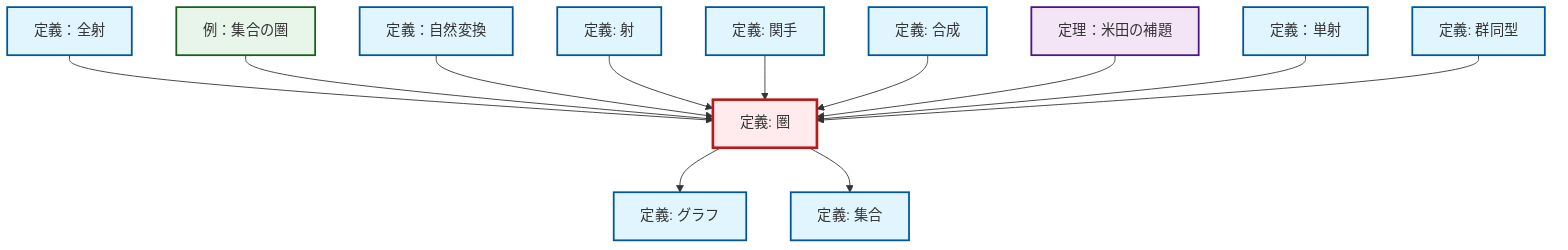 graph TD
    classDef definition fill:#e1f5fe,stroke:#01579b,stroke-width:2px
    classDef theorem fill:#f3e5f5,stroke:#4a148c,stroke-width:2px
    classDef axiom fill:#fff3e0,stroke:#e65100,stroke-width:2px
    classDef example fill:#e8f5e9,stroke:#1b5e20,stroke-width:2px
    classDef current fill:#ffebee,stroke:#b71c1c,stroke-width:3px
    ex-set-category["例：集合の圏"]:::example
    thm-yoneda["定理：米田の補題"]:::theorem
    def-monomorphism["定義：単射"]:::definition
    def-natural-transformation["定義：自然変換"]:::definition
    def-set["定義: 集合"]:::definition
    def-morphism["定義: 射"]:::definition
    def-graph["定義: グラフ"]:::definition
    def-functor["定義: 関手"]:::definition
    def-epimorphism["定義：全射"]:::definition
    def-isomorphism["定義: 群同型"]:::definition
    def-composition["定義: 合成"]:::definition
    def-category["定義: 圏"]:::definition
    def-category --> def-graph
    def-epimorphism --> def-category
    ex-set-category --> def-category
    def-natural-transformation --> def-category
    def-morphism --> def-category
    def-functor --> def-category
    def-composition --> def-category
    thm-yoneda --> def-category
    def-monomorphism --> def-category
    def-isomorphism --> def-category
    def-category --> def-set
    class def-category current